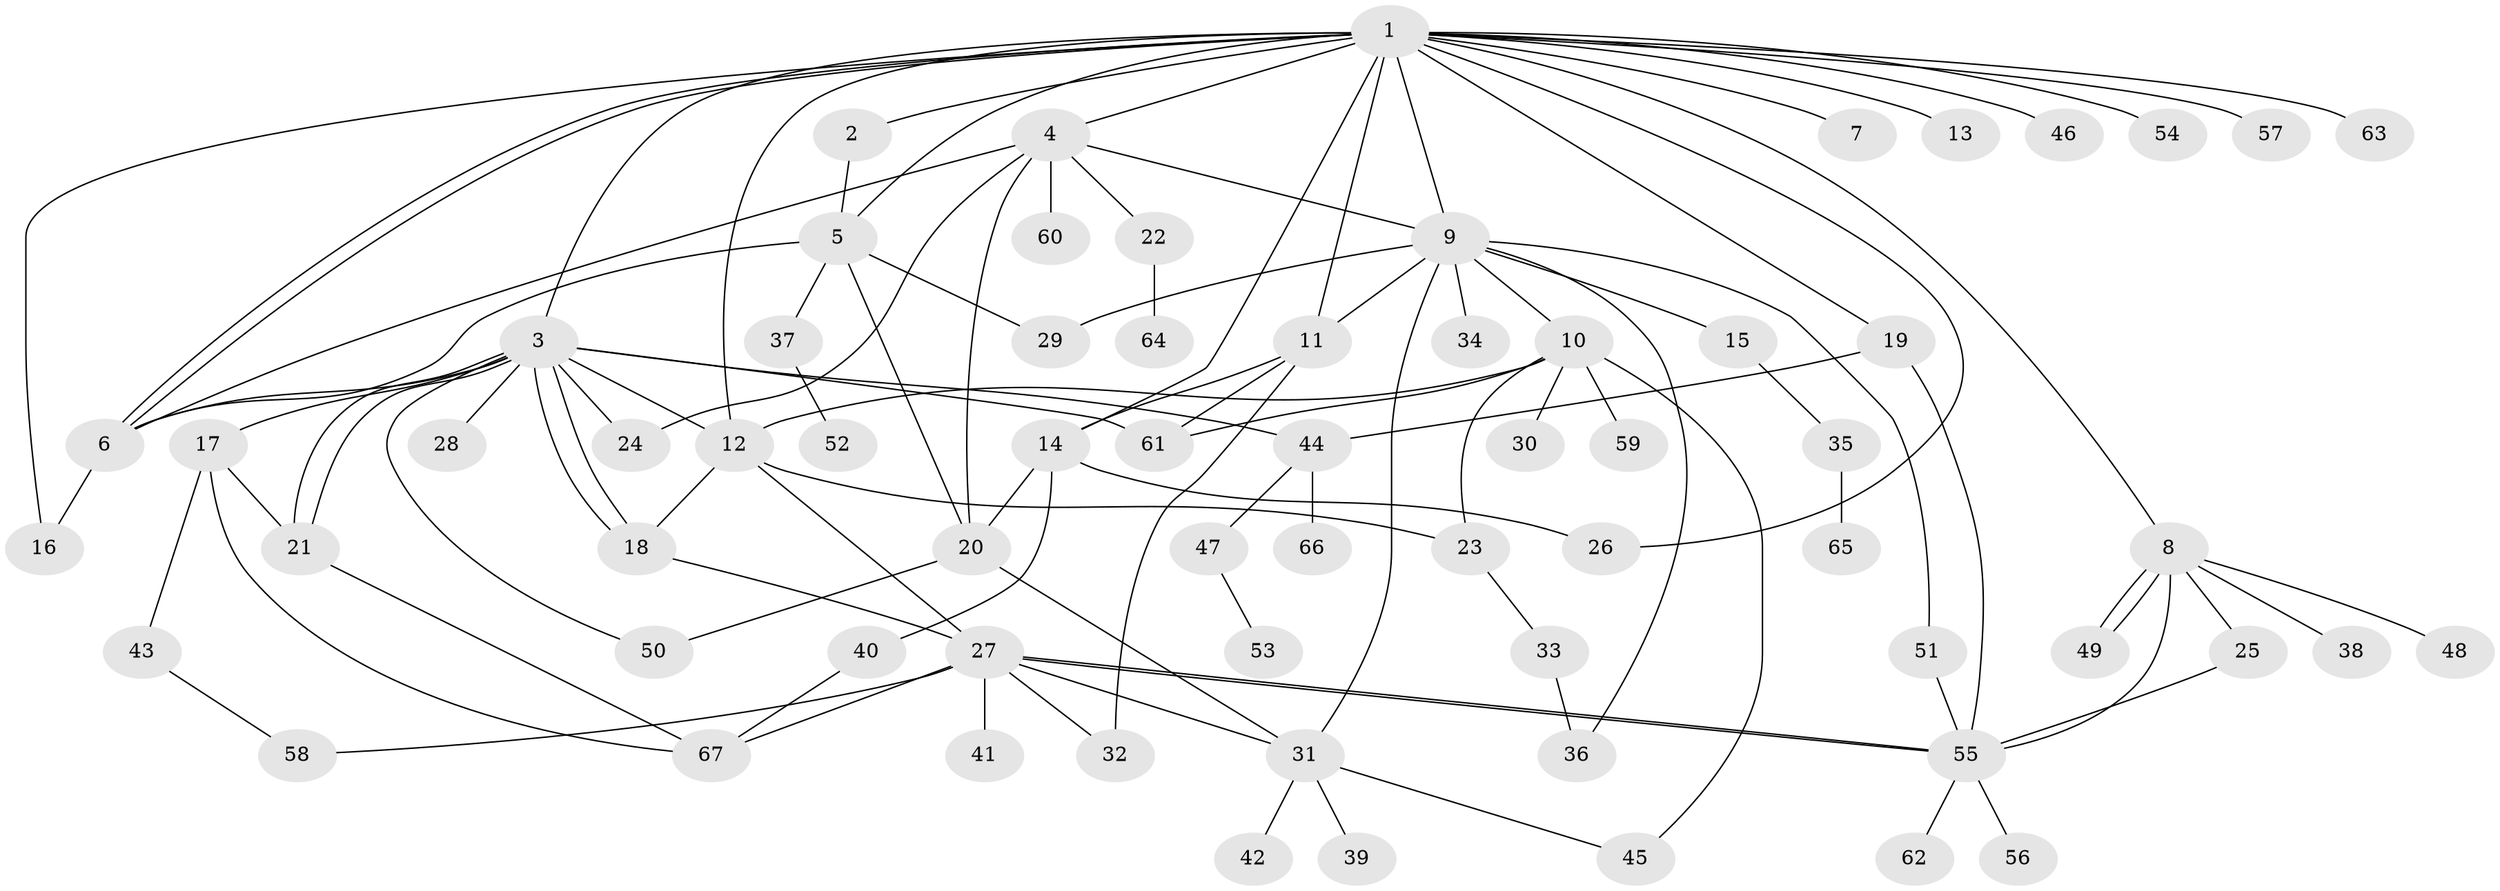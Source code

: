 // coarse degree distribution, {16: 0.02127659574468085, 2: 0.19148936170212766, 7: 0.06382978723404255, 5: 0.06382978723404255, 1: 0.425531914893617, 6: 0.0425531914893617, 9: 0.02127659574468085, 8: 0.0425531914893617, 3: 0.10638297872340426, 4: 0.02127659574468085}
// Generated by graph-tools (version 1.1) at 2025/50/03/04/25 22:50:36]
// undirected, 67 vertices, 107 edges
graph export_dot {
  node [color=gray90,style=filled];
  1;
  2;
  3;
  4;
  5;
  6;
  7;
  8;
  9;
  10;
  11;
  12;
  13;
  14;
  15;
  16;
  17;
  18;
  19;
  20;
  21;
  22;
  23;
  24;
  25;
  26;
  27;
  28;
  29;
  30;
  31;
  32;
  33;
  34;
  35;
  36;
  37;
  38;
  39;
  40;
  41;
  42;
  43;
  44;
  45;
  46;
  47;
  48;
  49;
  50;
  51;
  52;
  53;
  54;
  55;
  56;
  57;
  58;
  59;
  60;
  61;
  62;
  63;
  64;
  65;
  66;
  67;
  1 -- 2;
  1 -- 3;
  1 -- 4;
  1 -- 5;
  1 -- 6;
  1 -- 6;
  1 -- 7;
  1 -- 8;
  1 -- 9;
  1 -- 11;
  1 -- 12;
  1 -- 13;
  1 -- 14;
  1 -- 16;
  1 -- 19;
  1 -- 26;
  1 -- 46;
  1 -- 54;
  1 -- 57;
  1 -- 63;
  2 -- 5;
  3 -- 6;
  3 -- 12;
  3 -- 17;
  3 -- 18;
  3 -- 18;
  3 -- 21;
  3 -- 21;
  3 -- 24;
  3 -- 28;
  3 -- 44;
  3 -- 50;
  3 -- 61;
  4 -- 6;
  4 -- 9;
  4 -- 20;
  4 -- 22;
  4 -- 24;
  4 -- 60;
  5 -- 6;
  5 -- 20;
  5 -- 29;
  5 -- 37;
  6 -- 16;
  8 -- 25;
  8 -- 38;
  8 -- 48;
  8 -- 49;
  8 -- 49;
  8 -- 55;
  9 -- 10;
  9 -- 11;
  9 -- 15;
  9 -- 29;
  9 -- 31;
  9 -- 34;
  9 -- 36;
  9 -- 51;
  10 -- 12;
  10 -- 23;
  10 -- 30;
  10 -- 45;
  10 -- 59;
  10 -- 61;
  11 -- 14;
  11 -- 32;
  11 -- 61;
  12 -- 18;
  12 -- 23;
  12 -- 27;
  14 -- 20;
  14 -- 26;
  14 -- 40;
  15 -- 35;
  17 -- 21;
  17 -- 43;
  17 -- 67;
  18 -- 27;
  19 -- 44;
  19 -- 55;
  20 -- 31;
  20 -- 50;
  21 -- 67;
  22 -- 64;
  23 -- 33;
  25 -- 55;
  27 -- 31;
  27 -- 32;
  27 -- 41;
  27 -- 55;
  27 -- 55;
  27 -- 58;
  27 -- 67;
  31 -- 39;
  31 -- 42;
  31 -- 45;
  33 -- 36;
  35 -- 65;
  37 -- 52;
  40 -- 67;
  43 -- 58;
  44 -- 47;
  44 -- 66;
  47 -- 53;
  51 -- 55;
  55 -- 56;
  55 -- 62;
}
